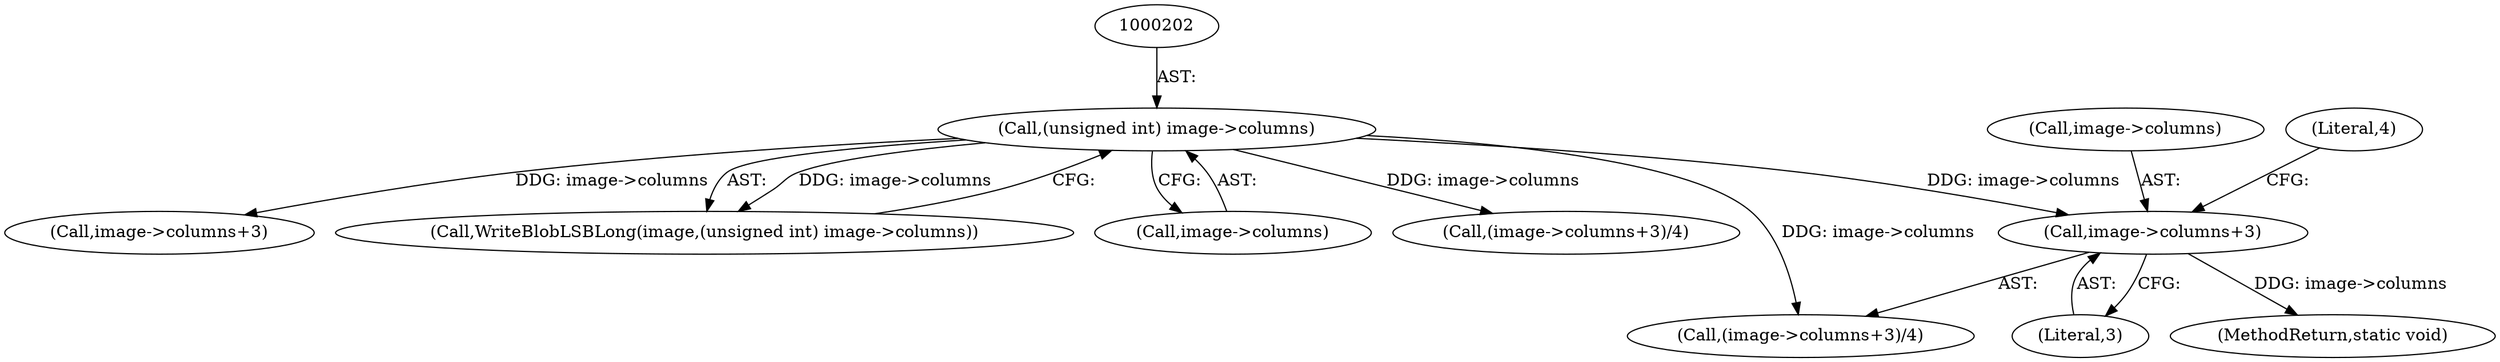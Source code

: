 digraph "0_ImageMagick_d7325bac173492b358417a0ad49fabad44447d52_9@pointer" {
"1000238" [label="(Call,image->columns+3)"];
"1000201" [label="(Call,(unsigned int) image->columns)"];
"1000242" [label="(Literal,3)"];
"1000238" [label="(Call,image->columns+3)"];
"1000237" [label="(Call,(image->columns+3)/4)"];
"1000239" [label="(Call,image->columns)"];
"1000398" [label="(MethodReturn,static void)"];
"1000220" [label="(Call,image->columns+3)"];
"1000243" [label="(Literal,4)"];
"1000199" [label="(Call,WriteBlobLSBLong(image,(unsigned int) image->columns))"];
"1000203" [label="(Call,image->columns)"];
"1000201" [label="(Call,(unsigned int) image->columns)"];
"1000219" [label="(Call,(image->columns+3)/4)"];
"1000238" -> "1000237"  [label="AST: "];
"1000238" -> "1000242"  [label="CFG: "];
"1000239" -> "1000238"  [label="AST: "];
"1000242" -> "1000238"  [label="AST: "];
"1000243" -> "1000238"  [label="CFG: "];
"1000238" -> "1000398"  [label="DDG: image->columns"];
"1000201" -> "1000238"  [label="DDG: image->columns"];
"1000201" -> "1000199"  [label="AST: "];
"1000201" -> "1000203"  [label="CFG: "];
"1000202" -> "1000201"  [label="AST: "];
"1000203" -> "1000201"  [label="AST: "];
"1000199" -> "1000201"  [label="CFG: "];
"1000201" -> "1000199"  [label="DDG: image->columns"];
"1000201" -> "1000219"  [label="DDG: image->columns"];
"1000201" -> "1000220"  [label="DDG: image->columns"];
"1000201" -> "1000237"  [label="DDG: image->columns"];
}
